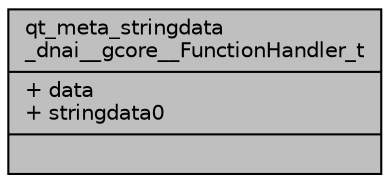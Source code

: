 digraph "qt_meta_stringdata_dnai__gcore__FunctionHandler_t"
{
  edge [fontname="Helvetica",fontsize="10",labelfontname="Helvetica",labelfontsize="10"];
  node [fontname="Helvetica",fontsize="10",shape=record];
  Node1 [label="{qt_meta_stringdata\l_dnai__gcore__FunctionHandler_t\n|+ data\l+ stringdata0\l|}",height=0.2,width=0.4,color="black", fillcolor="grey75", style="filled", fontcolor="black"];
}
